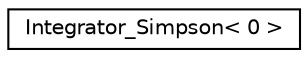digraph "Graphical Class Hierarchy"
{
  edge [fontname="Helvetica",fontsize="10",labelfontname="Helvetica",labelfontsize="10"];
  node [fontname="Helvetica",fontsize="10",shape=record];
  rankdir="LR";
  Node1 [label="Integrator_Simpson\< 0 \>",height=0.2,width=0.4,color="black", fillcolor="white", style="filled",URL="$classIntegrator__Simpson_3_010_01_4.html"];
}

